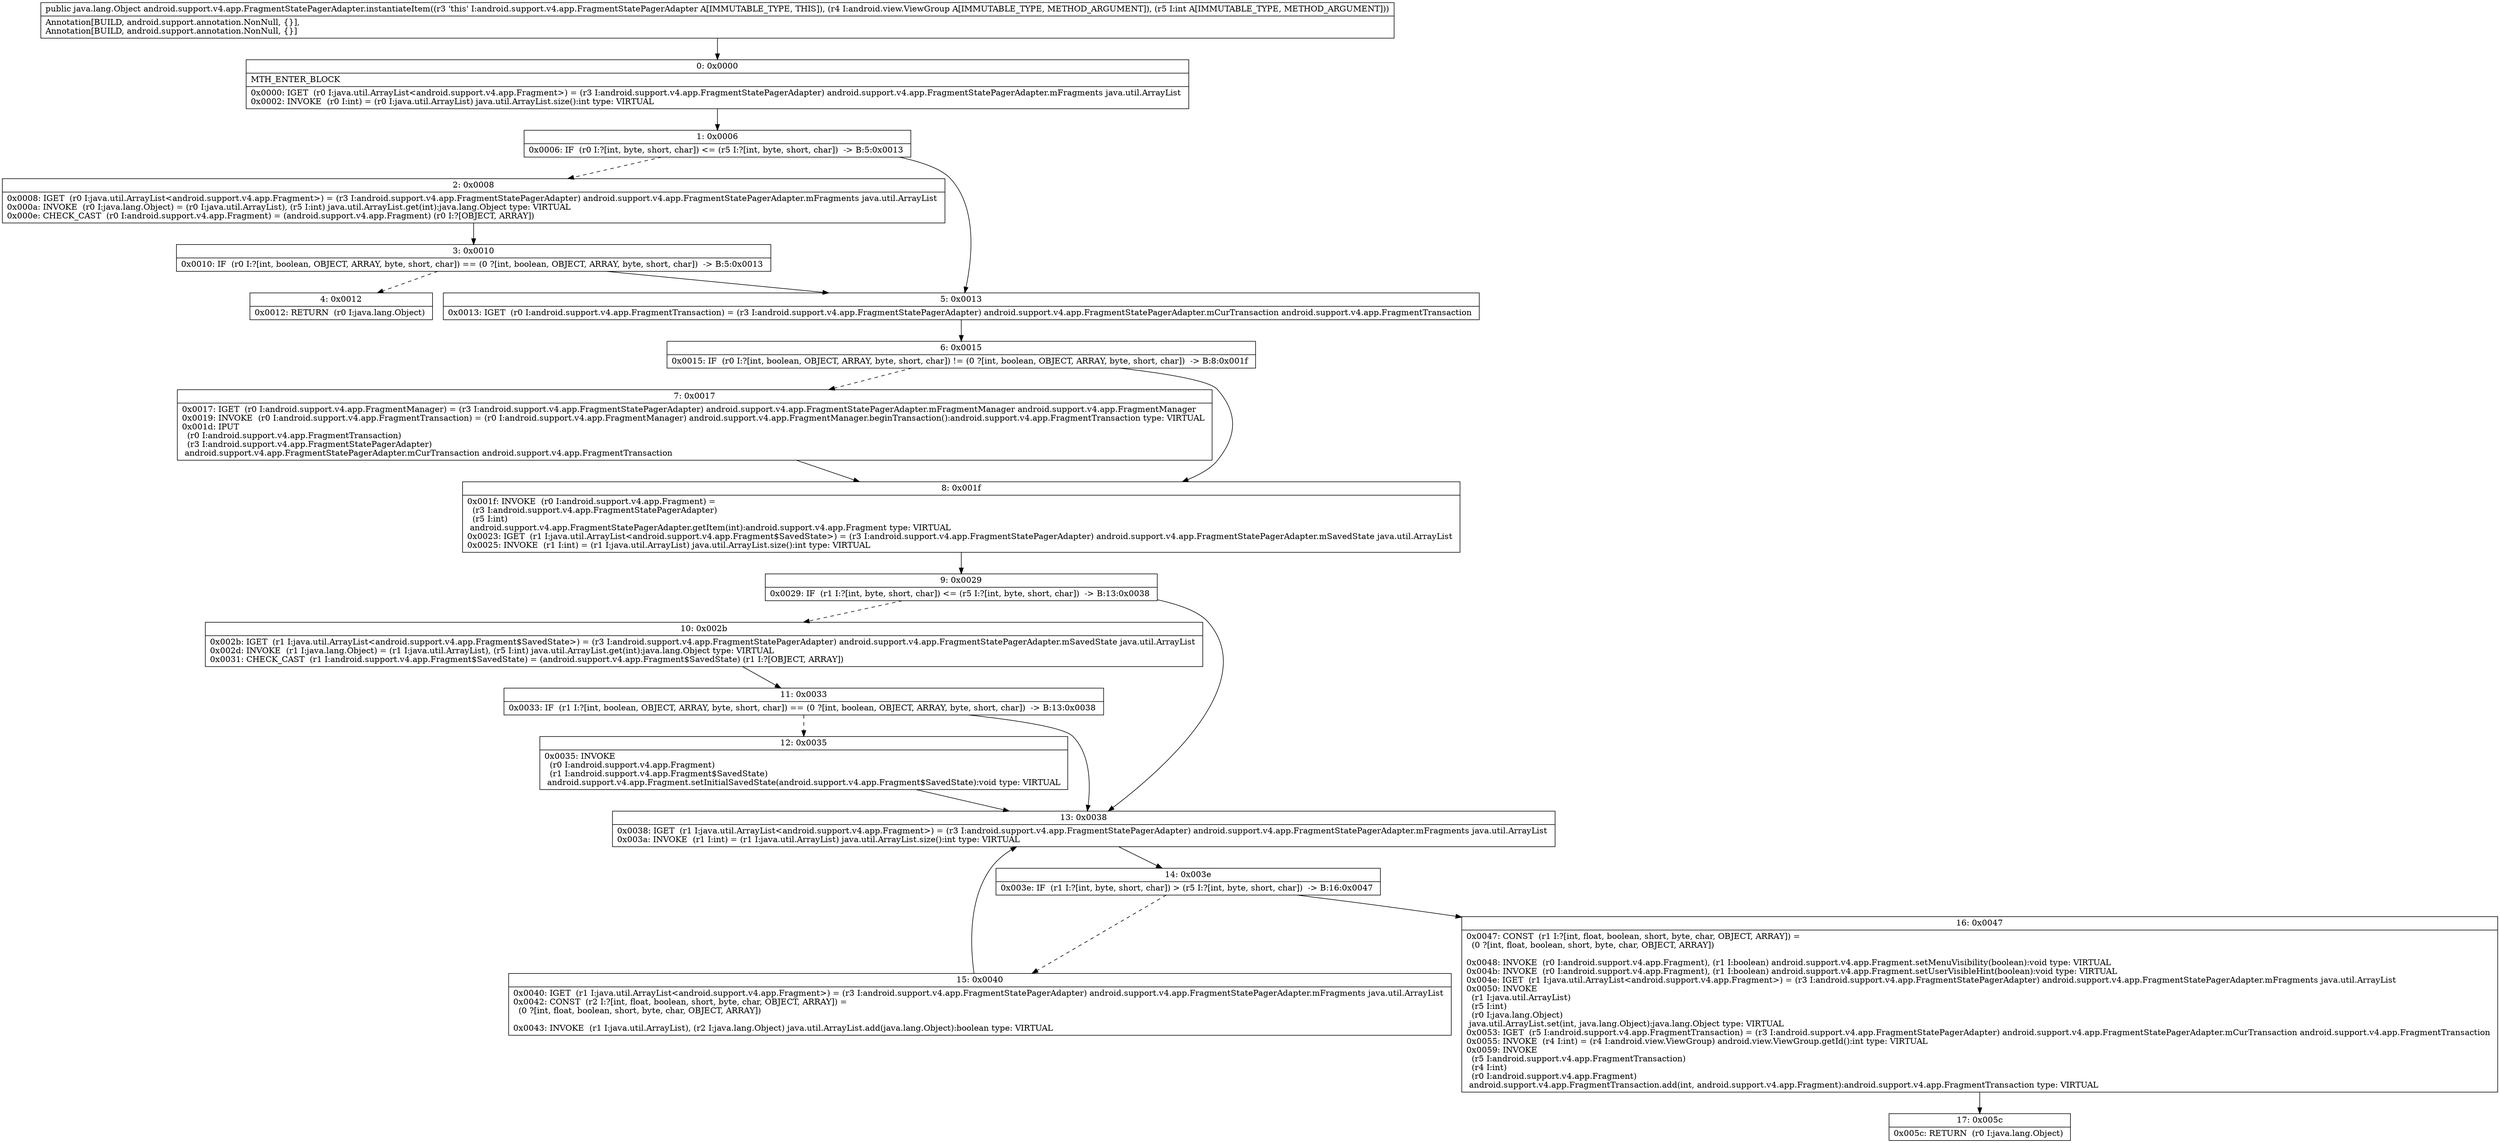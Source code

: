digraph "CFG forandroid.support.v4.app.FragmentStatePagerAdapter.instantiateItem(Landroid\/view\/ViewGroup;I)Ljava\/lang\/Object;" {
Node_0 [shape=record,label="{0\:\ 0x0000|MTH_ENTER_BLOCK\l|0x0000: IGET  (r0 I:java.util.ArrayList\<android.support.v4.app.Fragment\>) = (r3 I:android.support.v4.app.FragmentStatePagerAdapter) android.support.v4.app.FragmentStatePagerAdapter.mFragments java.util.ArrayList \l0x0002: INVOKE  (r0 I:int) = (r0 I:java.util.ArrayList) java.util.ArrayList.size():int type: VIRTUAL \l}"];
Node_1 [shape=record,label="{1\:\ 0x0006|0x0006: IF  (r0 I:?[int, byte, short, char]) \<= (r5 I:?[int, byte, short, char])  \-\> B:5:0x0013 \l}"];
Node_2 [shape=record,label="{2\:\ 0x0008|0x0008: IGET  (r0 I:java.util.ArrayList\<android.support.v4.app.Fragment\>) = (r3 I:android.support.v4.app.FragmentStatePagerAdapter) android.support.v4.app.FragmentStatePagerAdapter.mFragments java.util.ArrayList \l0x000a: INVOKE  (r0 I:java.lang.Object) = (r0 I:java.util.ArrayList), (r5 I:int) java.util.ArrayList.get(int):java.lang.Object type: VIRTUAL \l0x000e: CHECK_CAST  (r0 I:android.support.v4.app.Fragment) = (android.support.v4.app.Fragment) (r0 I:?[OBJECT, ARRAY]) \l}"];
Node_3 [shape=record,label="{3\:\ 0x0010|0x0010: IF  (r0 I:?[int, boolean, OBJECT, ARRAY, byte, short, char]) == (0 ?[int, boolean, OBJECT, ARRAY, byte, short, char])  \-\> B:5:0x0013 \l}"];
Node_4 [shape=record,label="{4\:\ 0x0012|0x0012: RETURN  (r0 I:java.lang.Object) \l}"];
Node_5 [shape=record,label="{5\:\ 0x0013|0x0013: IGET  (r0 I:android.support.v4.app.FragmentTransaction) = (r3 I:android.support.v4.app.FragmentStatePagerAdapter) android.support.v4.app.FragmentStatePagerAdapter.mCurTransaction android.support.v4.app.FragmentTransaction \l}"];
Node_6 [shape=record,label="{6\:\ 0x0015|0x0015: IF  (r0 I:?[int, boolean, OBJECT, ARRAY, byte, short, char]) != (0 ?[int, boolean, OBJECT, ARRAY, byte, short, char])  \-\> B:8:0x001f \l}"];
Node_7 [shape=record,label="{7\:\ 0x0017|0x0017: IGET  (r0 I:android.support.v4.app.FragmentManager) = (r3 I:android.support.v4.app.FragmentStatePagerAdapter) android.support.v4.app.FragmentStatePagerAdapter.mFragmentManager android.support.v4.app.FragmentManager \l0x0019: INVOKE  (r0 I:android.support.v4.app.FragmentTransaction) = (r0 I:android.support.v4.app.FragmentManager) android.support.v4.app.FragmentManager.beginTransaction():android.support.v4.app.FragmentTransaction type: VIRTUAL \l0x001d: IPUT  \l  (r0 I:android.support.v4.app.FragmentTransaction)\l  (r3 I:android.support.v4.app.FragmentStatePagerAdapter)\l android.support.v4.app.FragmentStatePagerAdapter.mCurTransaction android.support.v4.app.FragmentTransaction \l}"];
Node_8 [shape=record,label="{8\:\ 0x001f|0x001f: INVOKE  (r0 I:android.support.v4.app.Fragment) = \l  (r3 I:android.support.v4.app.FragmentStatePagerAdapter)\l  (r5 I:int)\l android.support.v4.app.FragmentStatePagerAdapter.getItem(int):android.support.v4.app.Fragment type: VIRTUAL \l0x0023: IGET  (r1 I:java.util.ArrayList\<android.support.v4.app.Fragment$SavedState\>) = (r3 I:android.support.v4.app.FragmentStatePagerAdapter) android.support.v4.app.FragmentStatePagerAdapter.mSavedState java.util.ArrayList \l0x0025: INVOKE  (r1 I:int) = (r1 I:java.util.ArrayList) java.util.ArrayList.size():int type: VIRTUAL \l}"];
Node_9 [shape=record,label="{9\:\ 0x0029|0x0029: IF  (r1 I:?[int, byte, short, char]) \<= (r5 I:?[int, byte, short, char])  \-\> B:13:0x0038 \l}"];
Node_10 [shape=record,label="{10\:\ 0x002b|0x002b: IGET  (r1 I:java.util.ArrayList\<android.support.v4.app.Fragment$SavedState\>) = (r3 I:android.support.v4.app.FragmentStatePagerAdapter) android.support.v4.app.FragmentStatePagerAdapter.mSavedState java.util.ArrayList \l0x002d: INVOKE  (r1 I:java.lang.Object) = (r1 I:java.util.ArrayList), (r5 I:int) java.util.ArrayList.get(int):java.lang.Object type: VIRTUAL \l0x0031: CHECK_CAST  (r1 I:android.support.v4.app.Fragment$SavedState) = (android.support.v4.app.Fragment$SavedState) (r1 I:?[OBJECT, ARRAY]) \l}"];
Node_11 [shape=record,label="{11\:\ 0x0033|0x0033: IF  (r1 I:?[int, boolean, OBJECT, ARRAY, byte, short, char]) == (0 ?[int, boolean, OBJECT, ARRAY, byte, short, char])  \-\> B:13:0x0038 \l}"];
Node_12 [shape=record,label="{12\:\ 0x0035|0x0035: INVOKE  \l  (r0 I:android.support.v4.app.Fragment)\l  (r1 I:android.support.v4.app.Fragment$SavedState)\l android.support.v4.app.Fragment.setInitialSavedState(android.support.v4.app.Fragment$SavedState):void type: VIRTUAL \l}"];
Node_13 [shape=record,label="{13\:\ 0x0038|0x0038: IGET  (r1 I:java.util.ArrayList\<android.support.v4.app.Fragment\>) = (r3 I:android.support.v4.app.FragmentStatePagerAdapter) android.support.v4.app.FragmentStatePagerAdapter.mFragments java.util.ArrayList \l0x003a: INVOKE  (r1 I:int) = (r1 I:java.util.ArrayList) java.util.ArrayList.size():int type: VIRTUAL \l}"];
Node_14 [shape=record,label="{14\:\ 0x003e|0x003e: IF  (r1 I:?[int, byte, short, char]) \> (r5 I:?[int, byte, short, char])  \-\> B:16:0x0047 \l}"];
Node_15 [shape=record,label="{15\:\ 0x0040|0x0040: IGET  (r1 I:java.util.ArrayList\<android.support.v4.app.Fragment\>) = (r3 I:android.support.v4.app.FragmentStatePagerAdapter) android.support.v4.app.FragmentStatePagerAdapter.mFragments java.util.ArrayList \l0x0042: CONST  (r2 I:?[int, float, boolean, short, byte, char, OBJECT, ARRAY]) = \l  (0 ?[int, float, boolean, short, byte, char, OBJECT, ARRAY])\l \l0x0043: INVOKE  (r1 I:java.util.ArrayList), (r2 I:java.lang.Object) java.util.ArrayList.add(java.lang.Object):boolean type: VIRTUAL \l}"];
Node_16 [shape=record,label="{16\:\ 0x0047|0x0047: CONST  (r1 I:?[int, float, boolean, short, byte, char, OBJECT, ARRAY]) = \l  (0 ?[int, float, boolean, short, byte, char, OBJECT, ARRAY])\l \l0x0048: INVOKE  (r0 I:android.support.v4.app.Fragment), (r1 I:boolean) android.support.v4.app.Fragment.setMenuVisibility(boolean):void type: VIRTUAL \l0x004b: INVOKE  (r0 I:android.support.v4.app.Fragment), (r1 I:boolean) android.support.v4.app.Fragment.setUserVisibleHint(boolean):void type: VIRTUAL \l0x004e: IGET  (r1 I:java.util.ArrayList\<android.support.v4.app.Fragment\>) = (r3 I:android.support.v4.app.FragmentStatePagerAdapter) android.support.v4.app.FragmentStatePagerAdapter.mFragments java.util.ArrayList \l0x0050: INVOKE  \l  (r1 I:java.util.ArrayList)\l  (r5 I:int)\l  (r0 I:java.lang.Object)\l java.util.ArrayList.set(int, java.lang.Object):java.lang.Object type: VIRTUAL \l0x0053: IGET  (r5 I:android.support.v4.app.FragmentTransaction) = (r3 I:android.support.v4.app.FragmentStatePagerAdapter) android.support.v4.app.FragmentStatePagerAdapter.mCurTransaction android.support.v4.app.FragmentTransaction \l0x0055: INVOKE  (r4 I:int) = (r4 I:android.view.ViewGroup) android.view.ViewGroup.getId():int type: VIRTUAL \l0x0059: INVOKE  \l  (r5 I:android.support.v4.app.FragmentTransaction)\l  (r4 I:int)\l  (r0 I:android.support.v4.app.Fragment)\l android.support.v4.app.FragmentTransaction.add(int, android.support.v4.app.Fragment):android.support.v4.app.FragmentTransaction type: VIRTUAL \l}"];
Node_17 [shape=record,label="{17\:\ 0x005c|0x005c: RETURN  (r0 I:java.lang.Object) \l}"];
MethodNode[shape=record,label="{public java.lang.Object android.support.v4.app.FragmentStatePagerAdapter.instantiateItem((r3 'this' I:android.support.v4.app.FragmentStatePagerAdapter A[IMMUTABLE_TYPE, THIS]), (r4 I:android.view.ViewGroup A[IMMUTABLE_TYPE, METHOD_ARGUMENT]), (r5 I:int A[IMMUTABLE_TYPE, METHOD_ARGUMENT]))  | Annotation[BUILD, android.support.annotation.NonNull, \{\}], \lAnnotation[BUILD, android.support.annotation.NonNull, \{\}]\l}"];
MethodNode -> Node_0;
Node_0 -> Node_1;
Node_1 -> Node_2[style=dashed];
Node_1 -> Node_5;
Node_2 -> Node_3;
Node_3 -> Node_4[style=dashed];
Node_3 -> Node_5;
Node_5 -> Node_6;
Node_6 -> Node_7[style=dashed];
Node_6 -> Node_8;
Node_7 -> Node_8;
Node_8 -> Node_9;
Node_9 -> Node_10[style=dashed];
Node_9 -> Node_13;
Node_10 -> Node_11;
Node_11 -> Node_12[style=dashed];
Node_11 -> Node_13;
Node_12 -> Node_13;
Node_13 -> Node_14;
Node_14 -> Node_15[style=dashed];
Node_14 -> Node_16;
Node_15 -> Node_13;
Node_16 -> Node_17;
}

